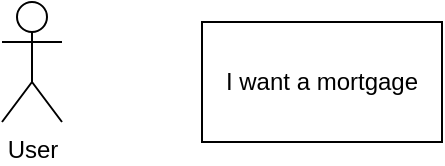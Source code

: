<mxfile>
    <diagram id="tYWiAvIynMRdiIZQPLyk" name="Page-1">
        <mxGraphModel dx="810" dy="387" grid="1" gridSize="10" guides="1" tooltips="1" connect="1" arrows="1" fold="1" page="1" pageScale="1" pageWidth="850" pageHeight="1100" math="0" shadow="0">
            <root>
                <mxCell id="0"/>
                <mxCell id="1" parent="0"/>
                <mxCell id="2" value="I want a mortgage" style="rounded=0;whiteSpace=wrap;html=1;" vertex="1" parent="1">
                    <mxGeometry x="140" y="170" width="120" height="60" as="geometry"/>
                </mxCell>
                <mxCell id="3" value="User" style="shape=umlActor;verticalLabelPosition=bottom;verticalAlign=top;html=1;outlineConnect=0;" vertex="1" parent="1">
                    <mxGeometry x="40" y="160" width="30" height="60" as="geometry"/>
                </mxCell>
            </root>
        </mxGraphModel>
    </diagram>
</mxfile>